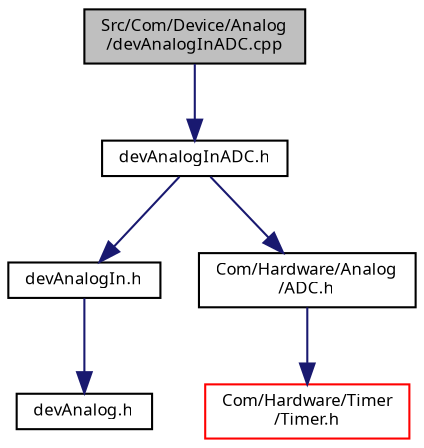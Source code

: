 digraph "Src/Com/Device/Analog/devAnalogInADC.cpp"
{
  edge [fontname="Sans",fontsize="8",labelfontname="Sans",labelfontsize="8"];
  node [fontname="Sans",fontsize="8",shape=record];
  Node1 [label="Src/Com/Device/Analog\l/devAnalogInADC.cpp",height=0.2,width=0.4,color="black", fillcolor="grey75", style="filled", fontcolor="black"];
  Node1 -> Node2 [color="midnightblue",fontsize="8",style="solid",fontname="Sans"];
  Node2 [label="devAnalogInADC.h",height=0.2,width=0.4,color="black", fillcolor="white", style="filled",URL="$dev_analog_in_a_d_c_8h.html"];
  Node2 -> Node3 [color="midnightblue",fontsize="8",style="solid",fontname="Sans"];
  Node3 [label="devAnalogIn.h",height=0.2,width=0.4,color="black", fillcolor="white", style="filled",URL="$dev_analog_in_8h.html"];
  Node3 -> Node4 [color="midnightblue",fontsize="8",style="solid",fontname="Sans"];
  Node4 [label="devAnalog.h",height=0.2,width=0.4,color="black", fillcolor="white", style="filled",URL="$dev_analog_8h.html"];
  Node2 -> Node5 [color="midnightblue",fontsize="8",style="solid",fontname="Sans"];
  Node5 [label="Com/Hardware/Analog\l/ADC.h",height=0.2,width=0.4,color="black", fillcolor="white", style="filled",URL="$_a_d_c_8h.html"];
  Node5 -> Node6 [color="midnightblue",fontsize="8",style="solid",fontname="Sans"];
  Node6 [label="Com/Hardware/Timer\l/Timer.h",height=0.2,width=0.4,color="red", fillcolor="white", style="filled",URL="$_hardware_2_timer_2_timer_8h_source.html"];
}
